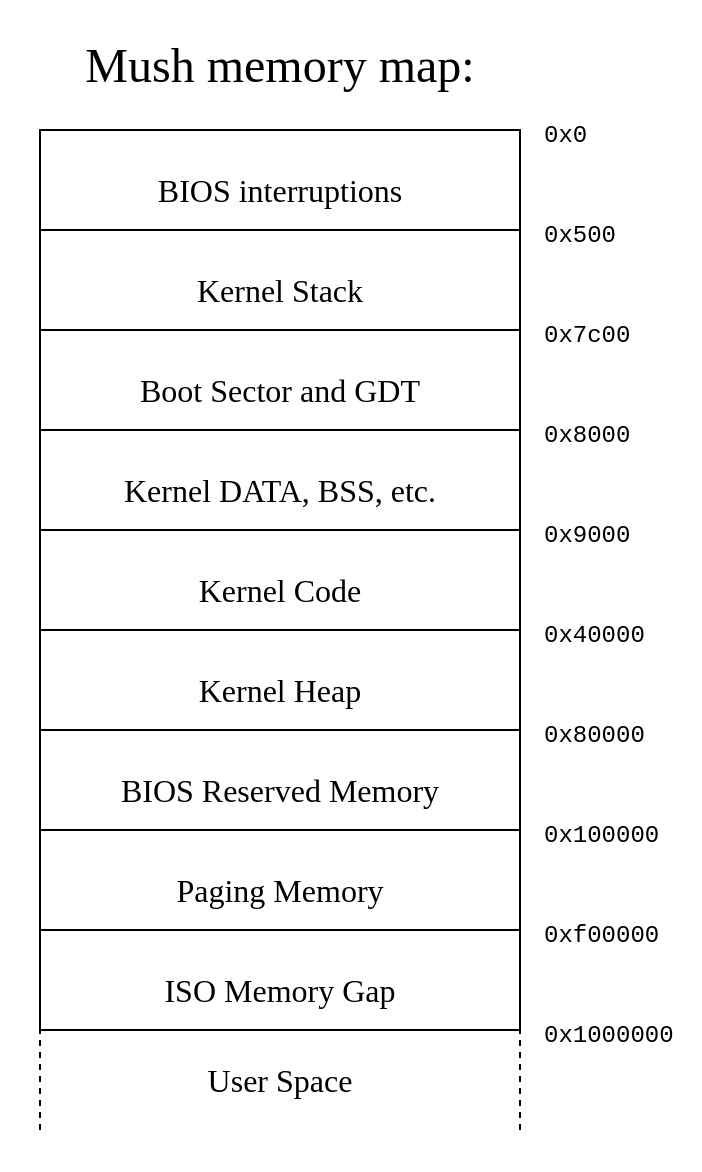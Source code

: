 <mxfile version="20.7.4" type="google"><diagram id="odtlT9COsLVvr1XrGEwN" name="Страница 1"><mxGraphModel grid="1" page="1" gridSize="10" guides="1" tooltips="1" connect="1" arrows="1" fold="1" pageScale="1" pageWidth="827" pageHeight="1169" math="0" shadow="0"><root><mxCell id="0"/><mxCell id="1" parent="0"/><mxCell id="FUrqRtMcUhXRgUg9xQRO-18" value="" style="rounded=0;whiteSpace=wrap;html=1;dashed=1;fontFamily=Verdana;fontSize=16;strokeColor=none;" vertex="1" parent="1"><mxGeometry x="60" y="25" width="350" height="585" as="geometry"/></mxCell><mxCell id="FUrqRtMcUhXRgUg9xQRO-3" value="&lt;font face=&quot;Verdana&quot; style=&quot;font-size: 16px;&quot;&gt;BIOS interruptions&lt;/font&gt;" style="rounded=0;whiteSpace=wrap;html=1;fontFamily=Lucida Console;fontSize=32;" vertex="1" parent="1"><mxGeometry x="80" y="90" width="240" height="50" as="geometry"/></mxCell><mxCell id="FUrqRtMcUhXRgUg9xQRO-5" value="&lt;font face=&quot;Verdana&quot; style=&quot;font-size: 24px;&quot;&gt;Mush memory map:&lt;/font&gt;" style="text;html=1;strokeColor=none;fillColor=none;align=center;verticalAlign=middle;whiteSpace=wrap;rounded=0;fontFamily=Lucida Console;fontSize=32;" vertex="1" parent="1"><mxGeometry x="80" y="40" width="240" height="30" as="geometry"/></mxCell><mxCell id="FUrqRtMcUhXRgUg9xQRO-6" value="&lt;font face=&quot;Verdana&quot; style=&quot;font-size: 16px;&quot;&gt;Kernel Stack&lt;/font&gt;" style="rounded=0;whiteSpace=wrap;html=1;fontFamily=Lucida Console;fontSize=32;" vertex="1" parent="1"><mxGeometry x="80" y="140" width="240" height="50" as="geometry"/></mxCell><mxCell id="FUrqRtMcUhXRgUg9xQRO-7" value="&lt;font face=&quot;Verdana&quot; style=&quot;font-size: 16px;&quot;&gt;Boot Sector and GDT&lt;/font&gt;" style="rounded=0;whiteSpace=wrap;html=1;fontFamily=Lucida Console;fontSize=32;" vertex="1" parent="1"><mxGeometry x="80" y="190" width="240" height="50" as="geometry"/></mxCell><mxCell id="FUrqRtMcUhXRgUg9xQRO-8" value="&lt;font face=&quot;Verdana&quot; style=&quot;font-size: 16px;&quot;&gt;Kernel DATA, BSS, etc.&lt;/font&gt;" style="rounded=0;whiteSpace=wrap;html=1;fontFamily=Lucida Console;fontSize=32;" vertex="1" parent="1"><mxGeometry x="80" y="240" width="240" height="50" as="geometry"/></mxCell><mxCell id="FUrqRtMcUhXRgUg9xQRO-9" value="&lt;font face=&quot;Verdana&quot; style=&quot;font-size: 16px;&quot;&gt;Kernel Code&lt;/font&gt;" style="rounded=0;whiteSpace=wrap;html=1;fontFamily=Lucida Console;fontSize=32;" vertex="1" parent="1"><mxGeometry x="80" y="290" width="240" height="50" as="geometry"/></mxCell><mxCell id="FUrqRtMcUhXRgUg9xQRO-10" value="&lt;font face=&quot;Verdana&quot; style=&quot;font-size: 16px;&quot;&gt;Kernel Heap&lt;/font&gt;" style="rounded=0;whiteSpace=wrap;html=1;fontFamily=Lucida Console;fontSize=32;" vertex="1" parent="1"><mxGeometry x="80" y="340" width="240" height="50" as="geometry"/></mxCell><mxCell id="FUrqRtMcUhXRgUg9xQRO-11" value="&lt;font face=&quot;Verdana&quot; style=&quot;font-size: 16px;&quot;&gt;BIOS Reserved Memory&lt;/font&gt;" style="rounded=0;whiteSpace=wrap;html=1;fontFamily=Lucida Console;fontSize=32;" vertex="1" parent="1"><mxGeometry x="80" y="390" width="240" height="50" as="geometry"/></mxCell><mxCell id="FUrqRtMcUhXRgUg9xQRO-12" value="&lt;font face=&quot;Verdana&quot; style=&quot;font-size: 16px;&quot;&gt;Paging Memory&lt;/font&gt;" style="rounded=0;whiteSpace=wrap;html=1;fontFamily=Lucida Console;fontSize=32;" vertex="1" parent="1"><mxGeometry x="80" y="440" width="240" height="50" as="geometry"/></mxCell><mxCell id="FUrqRtMcUhXRgUg9xQRO-13" value="&lt;font face=&quot;Verdana&quot; style=&quot;font-size: 16px;&quot;&gt;ISO Memory Gap&lt;/font&gt;" style="rounded=0;whiteSpace=wrap;html=1;fontFamily=Lucida Console;fontSize=32;" vertex="1" parent="1"><mxGeometry x="80" y="490" width="240" height="50" as="geometry"/></mxCell><mxCell id="FUrqRtMcUhXRgUg9xQRO-15" value="User Space" style="text;html=1;strokeColor=none;fillColor=none;align=center;verticalAlign=middle;whiteSpace=wrap;rounded=0;dashed=1;fontFamily=Verdana;fontSize=16;" vertex="1" parent="1"><mxGeometry x="80" y="540" width="240" height="50" as="geometry"/></mxCell><mxCell id="FUrqRtMcUhXRgUg9xQRO-16" value="" style="endArrow=none;dashed=1;html=1;rounded=0;fontFamily=Verdana;fontSize=16;exitX=0;exitY=1;exitDx=0;exitDy=0;" edge="1" parent="1" source="FUrqRtMcUhXRgUg9xQRO-15"><mxGeometry width="50" height="50" relative="1" as="geometry"><mxPoint x="30" y="590" as="sourcePoint"/><mxPoint x="80" y="540" as="targetPoint"/></mxGeometry></mxCell><mxCell id="FUrqRtMcUhXRgUg9xQRO-17" value="" style="endArrow=none;dashed=1;html=1;rounded=0;fontFamily=Verdana;fontSize=16;entryX=1;entryY=0;entryDx=0;entryDy=0;exitX=1;exitY=1;exitDx=0;exitDy=0;" edge="1" parent="1" source="FUrqRtMcUhXRgUg9xQRO-15" target="FUrqRtMcUhXRgUg9xQRO-15"><mxGeometry width="50" height="50" relative="1" as="geometry"><mxPoint x="330" y="590" as="sourcePoint"/><mxPoint x="320" y="550" as="targetPoint"/></mxGeometry></mxCell><mxCell id="FUrqRtMcUhXRgUg9xQRO-19" value="&lt;font style=&quot;font-size: 12px;&quot; face=&quot;Courier New&quot;&gt;0x0&lt;/font&gt;" style="text;html=1;strokeColor=none;fillColor=none;align=left;verticalAlign=middle;whiteSpace=wrap;rounded=0;dashed=1;fontFamily=Verdana;fontSize=16;" vertex="1" parent="1"><mxGeometry x="330" y="70" width="70" height="40" as="geometry"/></mxCell><mxCell id="FUrqRtMcUhXRgUg9xQRO-23" value="&lt;font style=&quot;font-size: 12px;&quot; face=&quot;Courier New&quot;&gt;0x500&lt;/font&gt;" style="text;html=1;strokeColor=none;fillColor=none;align=left;verticalAlign=middle;whiteSpace=wrap;rounded=0;dashed=1;fontFamily=Verdana;fontSize=16;" vertex="1" parent="1"><mxGeometry x="330" y="120" width="70" height="40" as="geometry"/></mxCell><mxCell id="FUrqRtMcUhXRgUg9xQRO-24" value="&lt;font style=&quot;font-size: 12px;&quot; face=&quot;Courier New&quot;&gt;0x7c00&lt;/font&gt;" style="text;html=1;strokeColor=none;fillColor=none;align=left;verticalAlign=middle;whiteSpace=wrap;rounded=0;dashed=1;fontFamily=Verdana;fontSize=16;" vertex="1" parent="1"><mxGeometry x="330" y="170" width="70" height="40" as="geometry"/></mxCell><mxCell id="FUrqRtMcUhXRgUg9xQRO-25" value="&lt;font style=&quot;font-size: 12px;&quot; face=&quot;Courier New&quot;&gt;0x8000&lt;/font&gt;" style="text;html=1;strokeColor=none;fillColor=none;align=left;verticalAlign=middle;whiteSpace=wrap;rounded=0;dashed=1;fontFamily=Verdana;fontSize=16;" vertex="1" parent="1"><mxGeometry x="330" y="220" width="70" height="40" as="geometry"/></mxCell><mxCell id="FUrqRtMcUhXRgUg9xQRO-26" value="&lt;font style=&quot;font-size: 12px;&quot; face=&quot;Courier New&quot;&gt;0x9000&lt;/font&gt;" style="text;html=1;strokeColor=none;fillColor=none;align=left;verticalAlign=middle;whiteSpace=wrap;rounded=0;dashed=1;fontFamily=Verdana;fontSize=16;" vertex="1" parent="1"><mxGeometry x="330" y="270" width="70" height="40" as="geometry"/></mxCell><mxCell id="FUrqRtMcUhXRgUg9xQRO-27" value="&lt;font style=&quot;font-size: 12px;&quot; face=&quot;Courier New&quot;&gt;0x40000&lt;/font&gt;" style="text;html=1;strokeColor=none;fillColor=none;align=left;verticalAlign=middle;whiteSpace=wrap;rounded=0;dashed=1;fontFamily=Verdana;fontSize=16;" vertex="1" parent="1"><mxGeometry x="330" y="320" width="70" height="40" as="geometry"/></mxCell><mxCell id="FUrqRtMcUhXRgUg9xQRO-28" value="&lt;font style=&quot;font-size: 12px;&quot; face=&quot;Courier New&quot;&gt;0x80000&lt;/font&gt;" style="text;html=1;strokeColor=none;fillColor=none;align=left;verticalAlign=middle;whiteSpace=wrap;rounded=0;dashed=1;fontFamily=Verdana;fontSize=16;" vertex="1" parent="1"><mxGeometry x="330" y="370" width="70" height="40" as="geometry"/></mxCell><mxCell id="FUrqRtMcUhXRgUg9xQRO-29" value="&lt;font style=&quot;font-size: 12px;&quot; face=&quot;Courier New&quot;&gt;0x100000&lt;/font&gt;" style="text;html=1;strokeColor=none;fillColor=none;align=left;verticalAlign=middle;whiteSpace=wrap;rounded=0;dashed=1;fontFamily=Verdana;fontSize=16;" vertex="1" parent="1"><mxGeometry x="330" y="420" width="70" height="40" as="geometry"/></mxCell><mxCell id="FUrqRtMcUhXRgUg9xQRO-30" value="&lt;font style=&quot;font-size: 12px;&quot; face=&quot;Courier New&quot;&gt;0xf00000&lt;/font&gt;" style="text;html=1;strokeColor=none;fillColor=none;align=left;verticalAlign=middle;whiteSpace=wrap;rounded=0;dashed=1;fontFamily=Verdana;fontSize=16;" vertex="1" parent="1"><mxGeometry x="330" y="470" width="70" height="40" as="geometry"/></mxCell><mxCell id="FUrqRtMcUhXRgUg9xQRO-31" value="&lt;font style=&quot;font-size: 12px;&quot; face=&quot;Courier New&quot;&gt;0x1000000&lt;/font&gt;" style="text;html=1;strokeColor=none;fillColor=none;align=left;verticalAlign=middle;whiteSpace=wrap;rounded=0;dashed=1;fontFamily=Verdana;fontSize=16;" vertex="1" parent="1"><mxGeometry x="330" y="520" width="70" height="40" as="geometry"/></mxCell></root></mxGraphModel></diagram></mxfile>